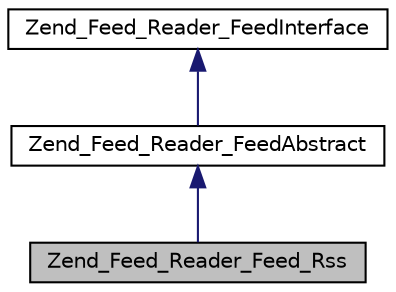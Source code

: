 digraph G
{
  edge [fontname="Helvetica",fontsize="10",labelfontname="Helvetica",labelfontsize="10"];
  node [fontname="Helvetica",fontsize="10",shape=record];
  Node1 [label="Zend_Feed_Reader_Feed_Rss",height=0.2,width=0.4,color="black", fillcolor="grey75", style="filled" fontcolor="black"];
  Node2 -> Node1 [dir="back",color="midnightblue",fontsize="10",style="solid",fontname="Helvetica"];
  Node2 [label="Zend_Feed_Reader_FeedAbstract",height=0.2,width=0.4,color="black", fillcolor="white", style="filled",URL="$class_zend___feed___reader___feed_abstract.html"];
  Node3 -> Node2 [dir="back",color="midnightblue",fontsize="10",style="solid",fontname="Helvetica"];
  Node3 [label="Zend_Feed_Reader_FeedInterface",height=0.2,width=0.4,color="black", fillcolor="white", style="filled",URL="$interface_zend___feed___reader___feed_interface.html"];
}
